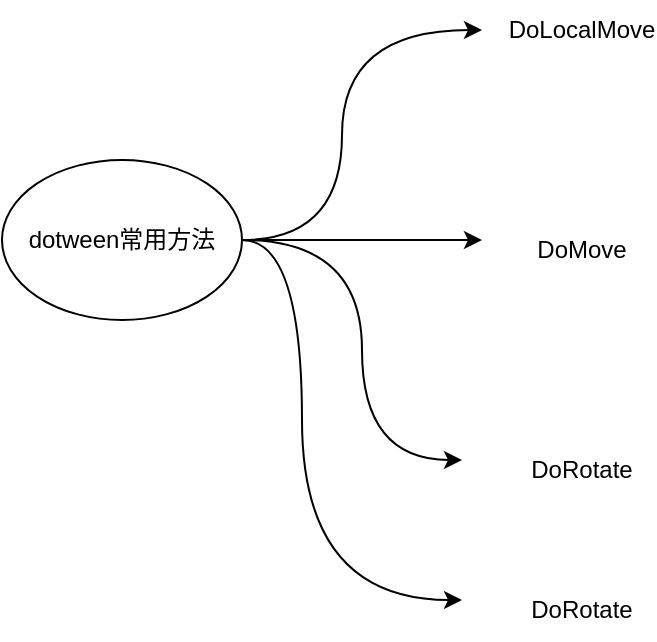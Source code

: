 <mxfile version="21.1.1" type="github">
  <diagram name="第 1 页" id="U64rioDHdDpyl7Hwh31x">
    <mxGraphModel dx="995" dy="742" grid="1" gridSize="10" guides="1" tooltips="1" connect="1" arrows="1" fold="1" page="1" pageScale="1" pageWidth="827" pageHeight="1169" math="0" shadow="0">
      <root>
        <mxCell id="0" />
        <mxCell id="1" parent="0" />
        <mxCell id="Z0fFfWxA3zU3zkB4kXA6-3" style="edgeStyle=orthogonalEdgeStyle;rounded=0;orthogonalLoop=1;jettySize=auto;html=1;curved=1;" edge="1" parent="1" source="Z0fFfWxA3zU3zkB4kXA6-1">
          <mxGeometry relative="1" as="geometry">
            <mxPoint x="310" y="165" as="targetPoint" />
            <Array as="points">
              <mxPoint x="240" y="270" />
              <mxPoint x="240" y="165" />
            </Array>
          </mxGeometry>
        </mxCell>
        <mxCell id="Z0fFfWxA3zU3zkB4kXA6-9" style="edgeStyle=orthogonalEdgeStyle;rounded=0;orthogonalLoop=1;jettySize=auto;html=1;" edge="1" parent="1" source="Z0fFfWxA3zU3zkB4kXA6-1">
          <mxGeometry relative="1" as="geometry">
            <mxPoint x="310" y="270" as="targetPoint" />
          </mxGeometry>
        </mxCell>
        <mxCell id="Z0fFfWxA3zU3zkB4kXA6-10" style="edgeStyle=orthogonalEdgeStyle;rounded=0;orthogonalLoop=1;jettySize=auto;html=1;curved=1;" edge="1" parent="1" source="Z0fFfWxA3zU3zkB4kXA6-1">
          <mxGeometry relative="1" as="geometry">
            <mxPoint x="300" y="380" as="targetPoint" />
            <Array as="points">
              <mxPoint x="250" y="270" />
              <mxPoint x="250" y="380" />
            </Array>
          </mxGeometry>
        </mxCell>
        <mxCell id="Z0fFfWxA3zU3zkB4kXA6-17" style="edgeStyle=orthogonalEdgeStyle;rounded=0;orthogonalLoop=1;jettySize=auto;html=1;curved=1;" edge="1" parent="1" source="Z0fFfWxA3zU3zkB4kXA6-1">
          <mxGeometry relative="1" as="geometry">
            <mxPoint x="300" y="450" as="targetPoint" />
            <Array as="points">
              <mxPoint x="220" y="270" />
              <mxPoint x="220" y="450" />
            </Array>
          </mxGeometry>
        </mxCell>
        <mxCell id="Z0fFfWxA3zU3zkB4kXA6-1" value="dotween常用方法" style="ellipse;whiteSpace=wrap;html=1;" vertex="1" parent="1">
          <mxGeometry x="70" y="230" width="120" height="80" as="geometry" />
        </mxCell>
        <mxCell id="Z0fFfWxA3zU3zkB4kXA6-4" value="DoLocalMove" style="text;html=1;strokeColor=none;fillColor=none;align=center;verticalAlign=middle;whiteSpace=wrap;rounded=0;" vertex="1" parent="1">
          <mxGeometry x="330" y="150" width="60" height="30" as="geometry" />
        </mxCell>
        <mxCell id="Z0fFfWxA3zU3zkB4kXA6-5" value="DoMove" style="text;html=1;strokeColor=none;fillColor=none;align=center;verticalAlign=middle;whiteSpace=wrap;rounded=0;" vertex="1" parent="1">
          <mxGeometry x="330" y="260" width="60" height="30" as="geometry" />
        </mxCell>
        <mxCell id="Z0fFfWxA3zU3zkB4kXA6-7" value="DoRotate" style="text;html=1;strokeColor=none;fillColor=none;align=center;verticalAlign=middle;whiteSpace=wrap;rounded=0;" vertex="1" parent="1">
          <mxGeometry x="330" y="370" width="60" height="30" as="geometry" />
        </mxCell>
        <mxCell id="Z0fFfWxA3zU3zkB4kXA6-18" value="DoRotate" style="text;html=1;strokeColor=none;fillColor=none;align=center;verticalAlign=middle;whiteSpace=wrap;rounded=0;" vertex="1" parent="1">
          <mxGeometry x="330" y="440" width="60" height="30" as="geometry" />
        </mxCell>
      </root>
    </mxGraphModel>
  </diagram>
</mxfile>
